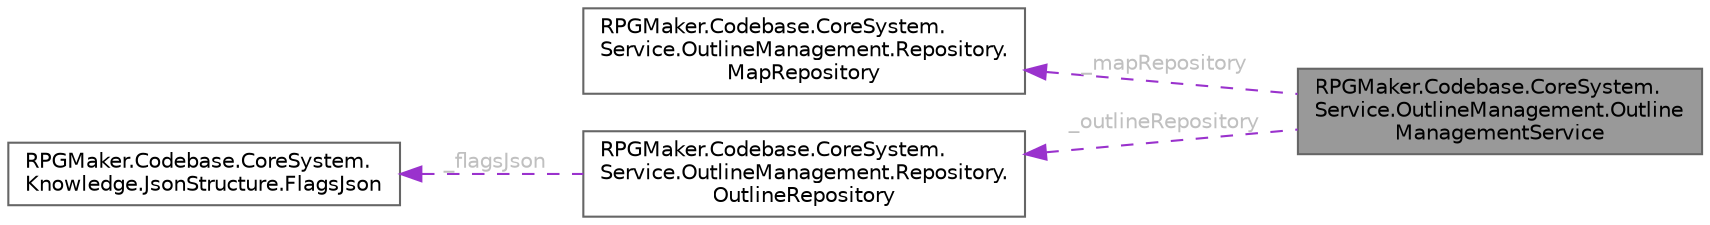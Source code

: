 digraph "RPGMaker.Codebase.CoreSystem.Service.OutlineManagement.OutlineManagementService"
{
 // LATEX_PDF_SIZE
  bgcolor="transparent";
  edge [fontname=Helvetica,fontsize=10,labelfontname=Helvetica,labelfontsize=10];
  node [fontname=Helvetica,fontsize=10,shape=box,height=0.2,width=0.4];
  rankdir="LR";
  Node1 [id="Node000001",label="RPGMaker.Codebase.CoreSystem.\lService.OutlineManagement.Outline\lManagementService",height=0.2,width=0.4,color="gray40", fillcolor="grey60", style="filled", fontcolor="black",tooltip="😁 輪郭管理サービス"];
  Node2 -> Node1 [id="edge1_Node000001_Node000002",dir="back",color="darkorchid3",style="dashed",tooltip=" ",label=" _mapRepository",fontcolor="grey" ];
  Node2 [id="Node000002",label="RPGMaker.Codebase.CoreSystem.\lService.OutlineManagement.Repository.\lMapRepository",height=0.2,width=0.4,color="gray40", fillcolor="white", style="filled",URL="$df/d55/class_r_p_g_maker_1_1_codebase_1_1_core_system_1_1_service_1_1_outline_management_1_1_repository_1_1_map_repository.html",tooltip="😁 マップ置き場"];
  Node3 -> Node1 [id="edge2_Node000001_Node000003",dir="back",color="darkorchid3",style="dashed",tooltip=" ",label=" _outlineRepository",fontcolor="grey" ];
  Node3 [id="Node000003",label="RPGMaker.Codebase.CoreSystem.\lService.OutlineManagement.Repository.\lOutlineRepository",height=0.2,width=0.4,color="gray40", fillcolor="white", style="filled",URL="$de/dff/class_r_p_g_maker_1_1_codebase_1_1_core_system_1_1_service_1_1_outline_management_1_1_repository_1_1_outline_repository.html",tooltip="😁 輪郭置き場"];
  Node4 -> Node3 [id="edge3_Node000003_Node000004",dir="back",color="darkorchid3",style="dashed",tooltip=" ",label=" _flagsJson",fontcolor="grey" ];
  Node4 [id="Node000004",label="RPGMaker.Codebase.CoreSystem.\lKnowledge.JsonStructure.FlagsJson",height=0.2,width=0.4,color="gray40", fillcolor="white", style="filled",URL="$d6/df8/class_r_p_g_maker_1_1_codebase_1_1_core_system_1_1_knowledge_1_1_json_structure_1_1_flags_json.html",tooltip="😁 フラッグスJSON"];
}
